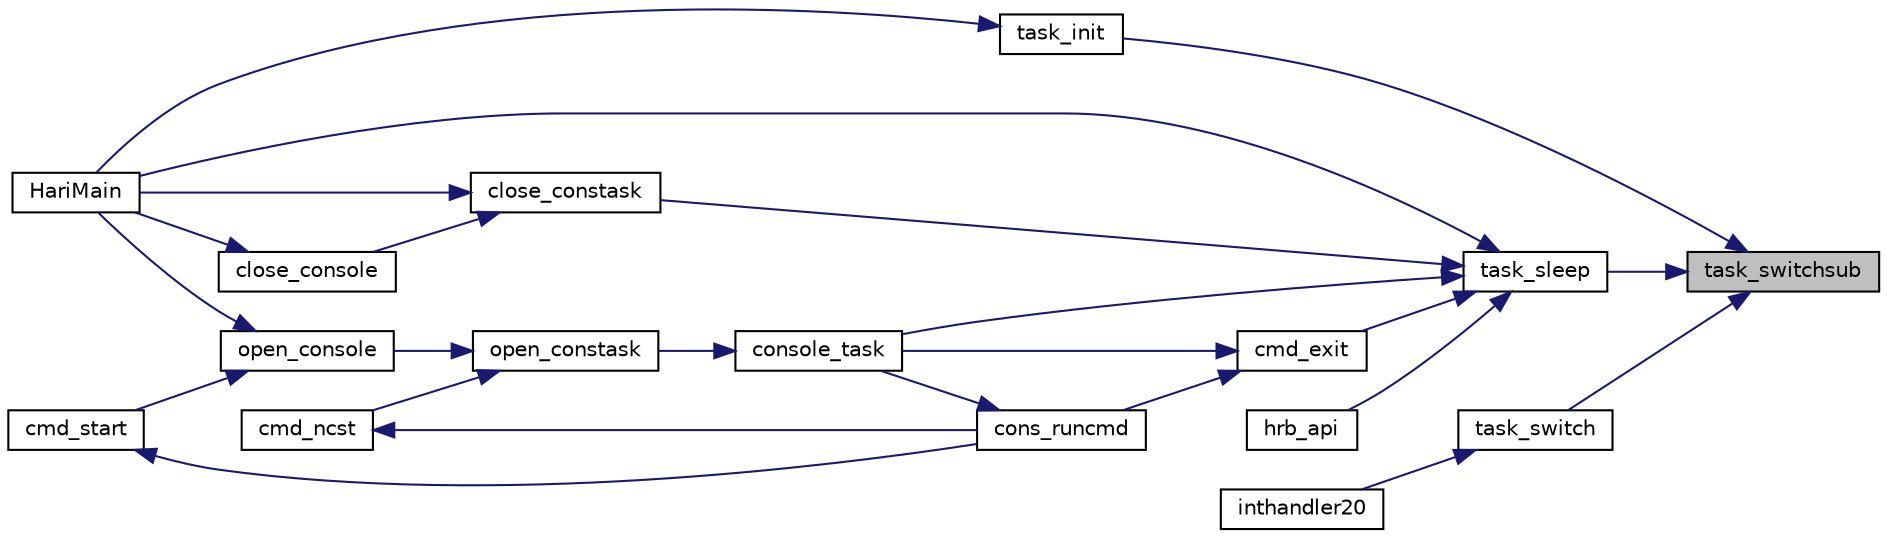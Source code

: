 digraph "task_switchsub"
{
 // LATEX_PDF_SIZE
  edge [fontname="Helvetica",fontsize="10",labelfontname="Helvetica",labelfontsize="10"];
  node [fontname="Helvetica",fontsize="10",shape=record];
  rankdir="RL";
  Node1 [label="task_switchsub",height=0.2,width=0.4,color="black", fillcolor="grey75", style="filled", fontcolor="black",tooltip=" "];
  Node1 -> Node2 [dir="back",color="midnightblue",fontsize="10",style="solid"];
  Node2 [label="task_init",height=0.2,width=0.4,color="black", fillcolor="white", style="filled",URL="$mtask_8c.html#a9f9404be472fb9fc3aa79501f67190a1",tooltip=" "];
  Node2 -> Node3 [dir="back",color="midnightblue",fontsize="10",style="solid"];
  Node3 [label="HariMain",height=0.2,width=0.4,color="black", fillcolor="white", style="filled",URL="$bootpack_8c.html#a3bfd04b86eb41bd7301c75a3df6a89e0",tooltip=" "];
  Node1 -> Node4 [dir="back",color="midnightblue",fontsize="10",style="solid"];
  Node4 [label="task_sleep",height=0.2,width=0.4,color="black", fillcolor="white", style="filled",URL="$mtask_8c.html#ad8d41e312627e0054a1a9d61ca173ff1",tooltip=" "];
  Node4 -> Node5 [dir="back",color="midnightblue",fontsize="10",style="solid"];
  Node5 [label="close_constask",height=0.2,width=0.4,color="black", fillcolor="white", style="filled",URL="$bootpack_8c.html#a6231f60d8937908a5c86e4901701c060",tooltip=" "];
  Node5 -> Node6 [dir="back",color="midnightblue",fontsize="10",style="solid"];
  Node6 [label="close_console",height=0.2,width=0.4,color="black", fillcolor="white", style="filled",URL="$bootpack_8c.html#ad95faecce92c7b2cb5919ddf459beb63",tooltip=" "];
  Node6 -> Node3 [dir="back",color="midnightblue",fontsize="10",style="solid"];
  Node5 -> Node3 [dir="back",color="midnightblue",fontsize="10",style="solid"];
  Node4 -> Node7 [dir="back",color="midnightblue",fontsize="10",style="solid"];
  Node7 [label="cmd_exit",height=0.2,width=0.4,color="black", fillcolor="white", style="filled",URL="$console_8c.html#aa1ae787d73bbace090cbce5194ac0824",tooltip=" "];
  Node7 -> Node8 [dir="back",color="midnightblue",fontsize="10",style="solid"];
  Node8 [label="cons_runcmd",height=0.2,width=0.4,color="black", fillcolor="white", style="filled",URL="$console_8c.html#a7be2f98778674111de60be8c7f0a3e62",tooltip=" "];
  Node8 -> Node9 [dir="back",color="midnightblue",fontsize="10",style="solid"];
  Node9 [label="console_task",height=0.2,width=0.4,color="black", fillcolor="white", style="filled",URL="$console_8c.html#acf7b570f866fb6b0880a9fb988393e69",tooltip=" "];
  Node9 -> Node10 [dir="back",color="midnightblue",fontsize="10",style="solid"];
  Node10 [label="open_constask",height=0.2,width=0.4,color="black", fillcolor="white", style="filled",URL="$bootpack_8h.html#a79280c7e465953eeaa972574fce486ed",tooltip=" "];
  Node10 -> Node11 [dir="back",color="midnightblue",fontsize="10",style="solid"];
  Node11 [label="cmd_ncst",height=0.2,width=0.4,color="black", fillcolor="white", style="filled",URL="$console_8c.html#a3f08f092f66404d51c2af42f76237980",tooltip=" "];
  Node11 -> Node8 [dir="back",color="midnightblue",fontsize="10",style="solid"];
  Node10 -> Node12 [dir="back",color="midnightblue",fontsize="10",style="solid"];
  Node12 [label="open_console",height=0.2,width=0.4,color="black", fillcolor="white", style="filled",URL="$bootpack_8h.html#a6a7720c122ae0f96494e98c38c6e365e",tooltip=" "];
  Node12 -> Node13 [dir="back",color="midnightblue",fontsize="10",style="solid"];
  Node13 [label="cmd_start",height=0.2,width=0.4,color="black", fillcolor="white", style="filled",URL="$console_8c.html#af8d7dae21f111aecc555ba5e14df4265",tooltip=" "];
  Node13 -> Node8 [dir="back",color="midnightblue",fontsize="10",style="solid"];
  Node12 -> Node3 [dir="back",color="midnightblue",fontsize="10",style="solid"];
  Node7 -> Node9 [dir="back",color="midnightblue",fontsize="10",style="solid"];
  Node4 -> Node9 [dir="back",color="midnightblue",fontsize="10",style="solid"];
  Node4 -> Node3 [dir="back",color="midnightblue",fontsize="10",style="solid"];
  Node4 -> Node14 [dir="back",color="midnightblue",fontsize="10",style="solid"];
  Node14 [label="hrb_api",height=0.2,width=0.4,color="black", fillcolor="white", style="filled",URL="$console_8c.html#ae3a2b95ac62166efc071caeb9e7b0db1",tooltip=" "];
  Node1 -> Node15 [dir="back",color="midnightblue",fontsize="10",style="solid"];
  Node15 [label="task_switch",height=0.2,width=0.4,color="black", fillcolor="white", style="filled",URL="$mtask_8c.html#a729b1ba05c140e25a5aae86006e709fe",tooltip=" "];
  Node15 -> Node16 [dir="back",color="midnightblue",fontsize="10",style="solid"];
  Node16 [label="inthandler20",height=0.2,width=0.4,color="black", fillcolor="white", style="filled",URL="$timer_8c.html#a79570c81cf0a60bde51271245ac85897",tooltip=" "];
}
